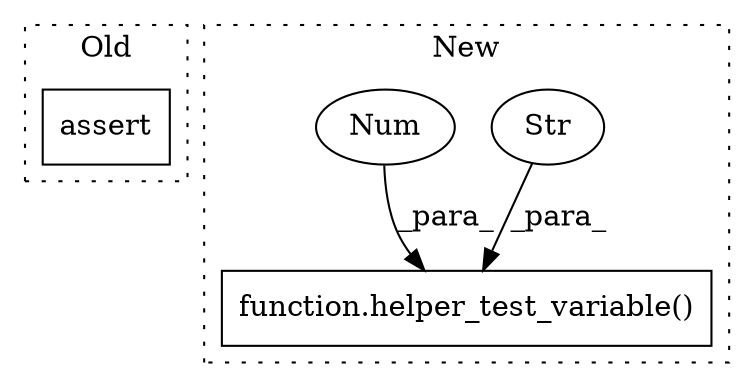 digraph G {
subgraph cluster0 {
1 [label="assert" a="65" s="940" l="7" shape="box"];
label = "Old";
style="dotted";
}
subgraph cluster1 {
2 [label="function.helper_test_variable()" a="75" s="896,998" l="21,1" shape="box"];
3 [label="Str" a="66" s="986" l="12" shape="ellipse"];
4 [label="Num" a="76" s="983" l="1" shape="ellipse"];
label = "New";
style="dotted";
}
3 -> 2 [label="_para_"];
4 -> 2 [label="_para_"];
}